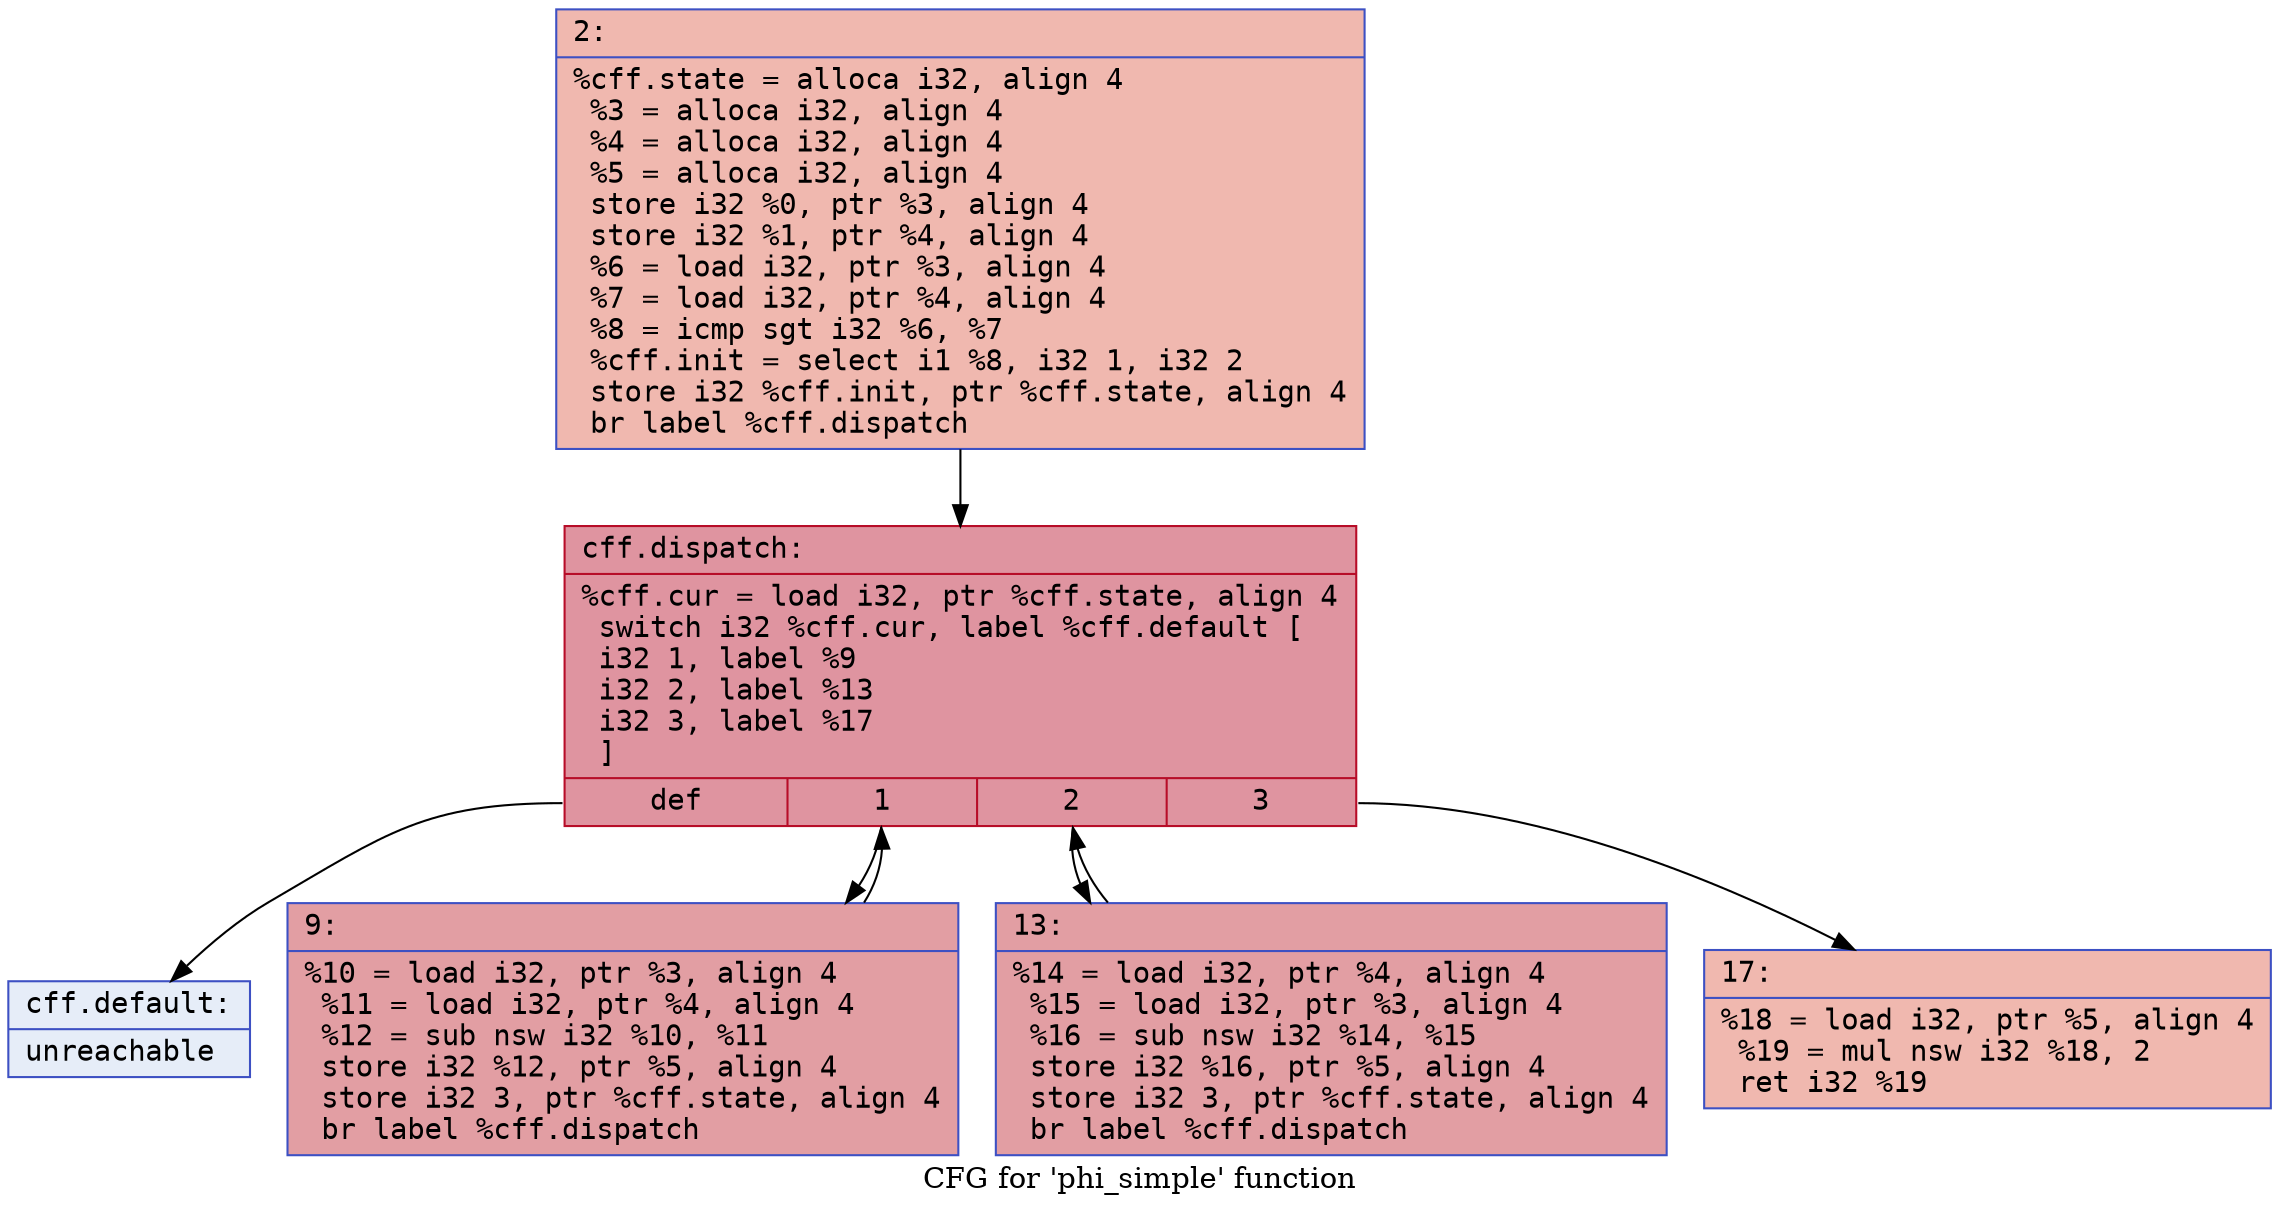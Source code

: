 digraph "CFG for 'phi_simple' function" {
	label="CFG for 'phi_simple' function";

	Node0x588caf19e8c0 [shape=record,color="#3d50c3ff", style=filled, fillcolor="#dc5d4a70" fontname="Courier",label="{2:\l|  %cff.state = alloca i32, align 4\l  %3 = alloca i32, align 4\l  %4 = alloca i32, align 4\l  %5 = alloca i32, align 4\l  store i32 %0, ptr %3, align 4\l  store i32 %1, ptr %4, align 4\l  %6 = load i32, ptr %3, align 4\l  %7 = load i32, ptr %4, align 4\l  %8 = icmp sgt i32 %6, %7\l  %cff.init = select i1 %8, i32 1, i32 2\l  store i32 %cff.init, ptr %cff.state, align 4\l  br label %cff.dispatch\l}"];
	Node0x588caf19e8c0 -> Node0x588caf1b5530;
	Node0x588caf1a1520 [shape=record,color="#3d50c3ff", style=filled, fillcolor="#be242e70" fontname="Courier",label="{9:\l|  %10 = load i32, ptr %3, align 4\l  %11 = load i32, ptr %4, align 4\l  %12 = sub nsw i32 %10, %11\l  store i32 %12, ptr %5, align 4\l  store i32 3, ptr %cff.state, align 4\l  br label %cff.dispatch\l}"];
	Node0x588caf1a1520 -> Node0x588caf1b5530;
	Node0x588caf1a1580 [shape=record,color="#3d50c3ff", style=filled, fillcolor="#be242e70" fontname="Courier",label="{13:\l|  %14 = load i32, ptr %4, align 4\l  %15 = load i32, ptr %3, align 4\l  %16 = sub nsw i32 %14, %15\l  store i32 %16, ptr %5, align 4\l  store i32 3, ptr %cff.state, align 4\l  br label %cff.dispatch\l}"];
	Node0x588caf1a1580 -> Node0x588caf1b5530;
	Node0x588caf1a1870 [shape=record,color="#3d50c3ff", style=filled, fillcolor="#dc5d4a70" fontname="Courier",label="{17:\l|  %18 = load i32, ptr %5, align 4\l  %19 = mul nsw i32 %18, 2\l  ret i32 %19\l}"];
	Node0x588caf1b5530 [shape=record,color="#b70d28ff", style=filled, fillcolor="#b70d2870" fontname="Courier",label="{cff.dispatch:\l|  %cff.cur = load i32, ptr %cff.state, align 4\l  switch i32 %cff.cur, label %cff.default [\l    i32 1, label %9\l    i32 2, label %13\l    i32 3, label %17\l  ]\l|{<s0>def|<s1>1|<s2>2|<s3>3}}"];
	Node0x588caf1b5530:s0 -> Node0x588caf1b5590;
	Node0x588caf1b5530:s1 -> Node0x588caf1a1520;
	Node0x588caf1b5530:s2 -> Node0x588caf1a1580;
	Node0x588caf1b5530:s3 -> Node0x588caf1a1870;
	Node0x588caf1b5590 [shape=record,color="#3d50c3ff", style=filled, fillcolor="#c7d7f070" fontname="Courier",label="{cff.default:\l|  unreachable\l}"];
}
